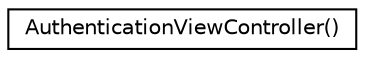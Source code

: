 digraph G
{
  edge [fontname="Helvetica",fontsize="10",labelfontname="Helvetica",labelfontsize="10"];
  node [fontname="Helvetica",fontsize="10",shape=record];
  rankdir="LR";
  Node1 [label="AuthenticationViewController()",height=0.2,width=0.4,color="black", fillcolor="white", style="filled",URL="$interface_authentication_view_controller_07_08.html"];
}
